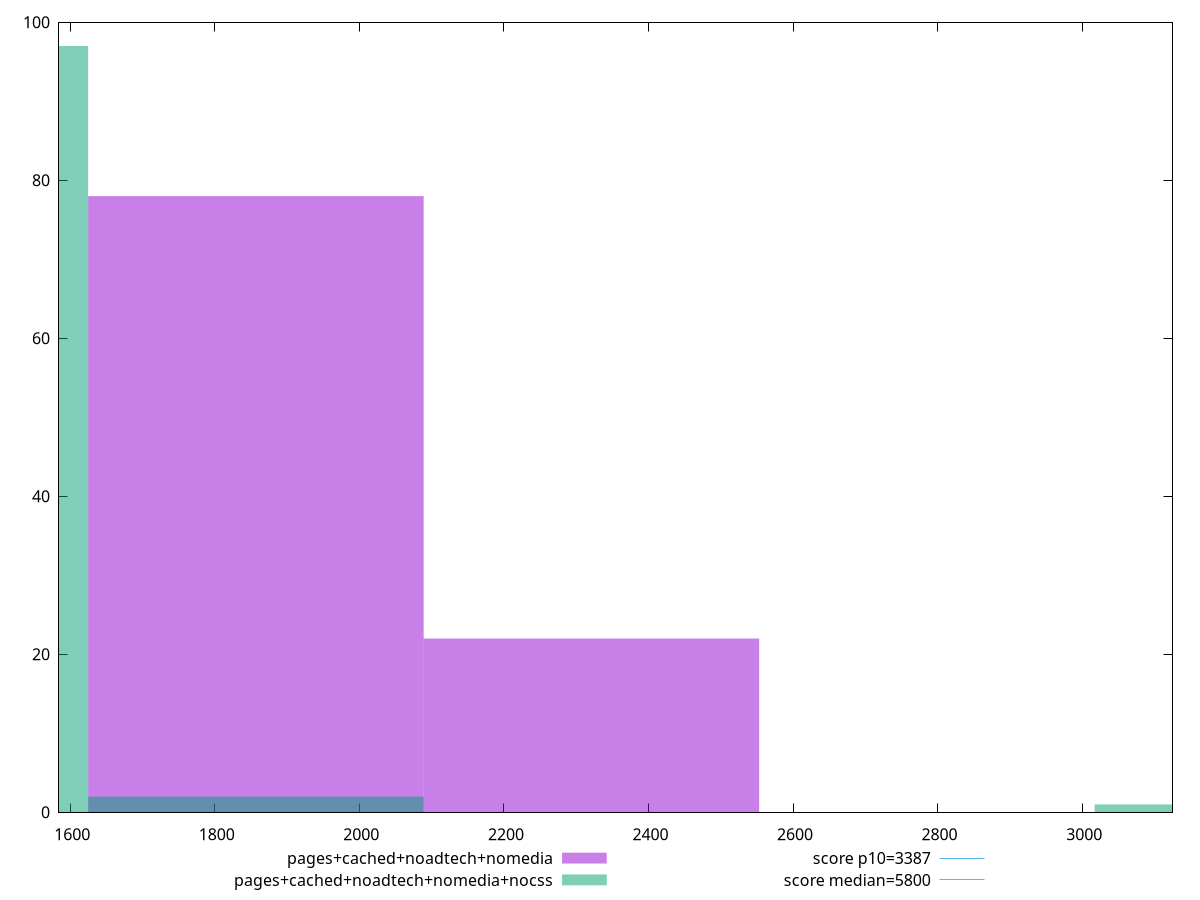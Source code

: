 reset

$pagesCachedNoadtechNomedia <<EOF
2321.0415766512824 22
1856.833261321026 78
EOF

$pagesCachedNoadtechNomediaNocss <<EOF
3249.4582073117954 1
1392.6249459907694 97
1856.833261321026 2
EOF

set key outside below
set boxwidth 464.2083153302565
set xrange [1584.4194:3125.0302718872085]
set yrange [0:100]
set trange [0:100]
set style fill transparent solid 0.5 noborder

set parametric
set terminal svg size 640, 500 enhanced background rgb 'white'
set output "report_00018_2021-02-10T15-25-16.877Z/speed-index/comparison/histogram/3_vs_4.svg"

plot $pagesCachedNoadtechNomedia title "pages+cached+noadtech+nomedia" with boxes, \
     $pagesCachedNoadtechNomediaNocss title "pages+cached+noadtech+nomedia+nocss" with boxes, \
     3387,t title "score p10=3387", \
     5800,t title "score median=5800"

reset
